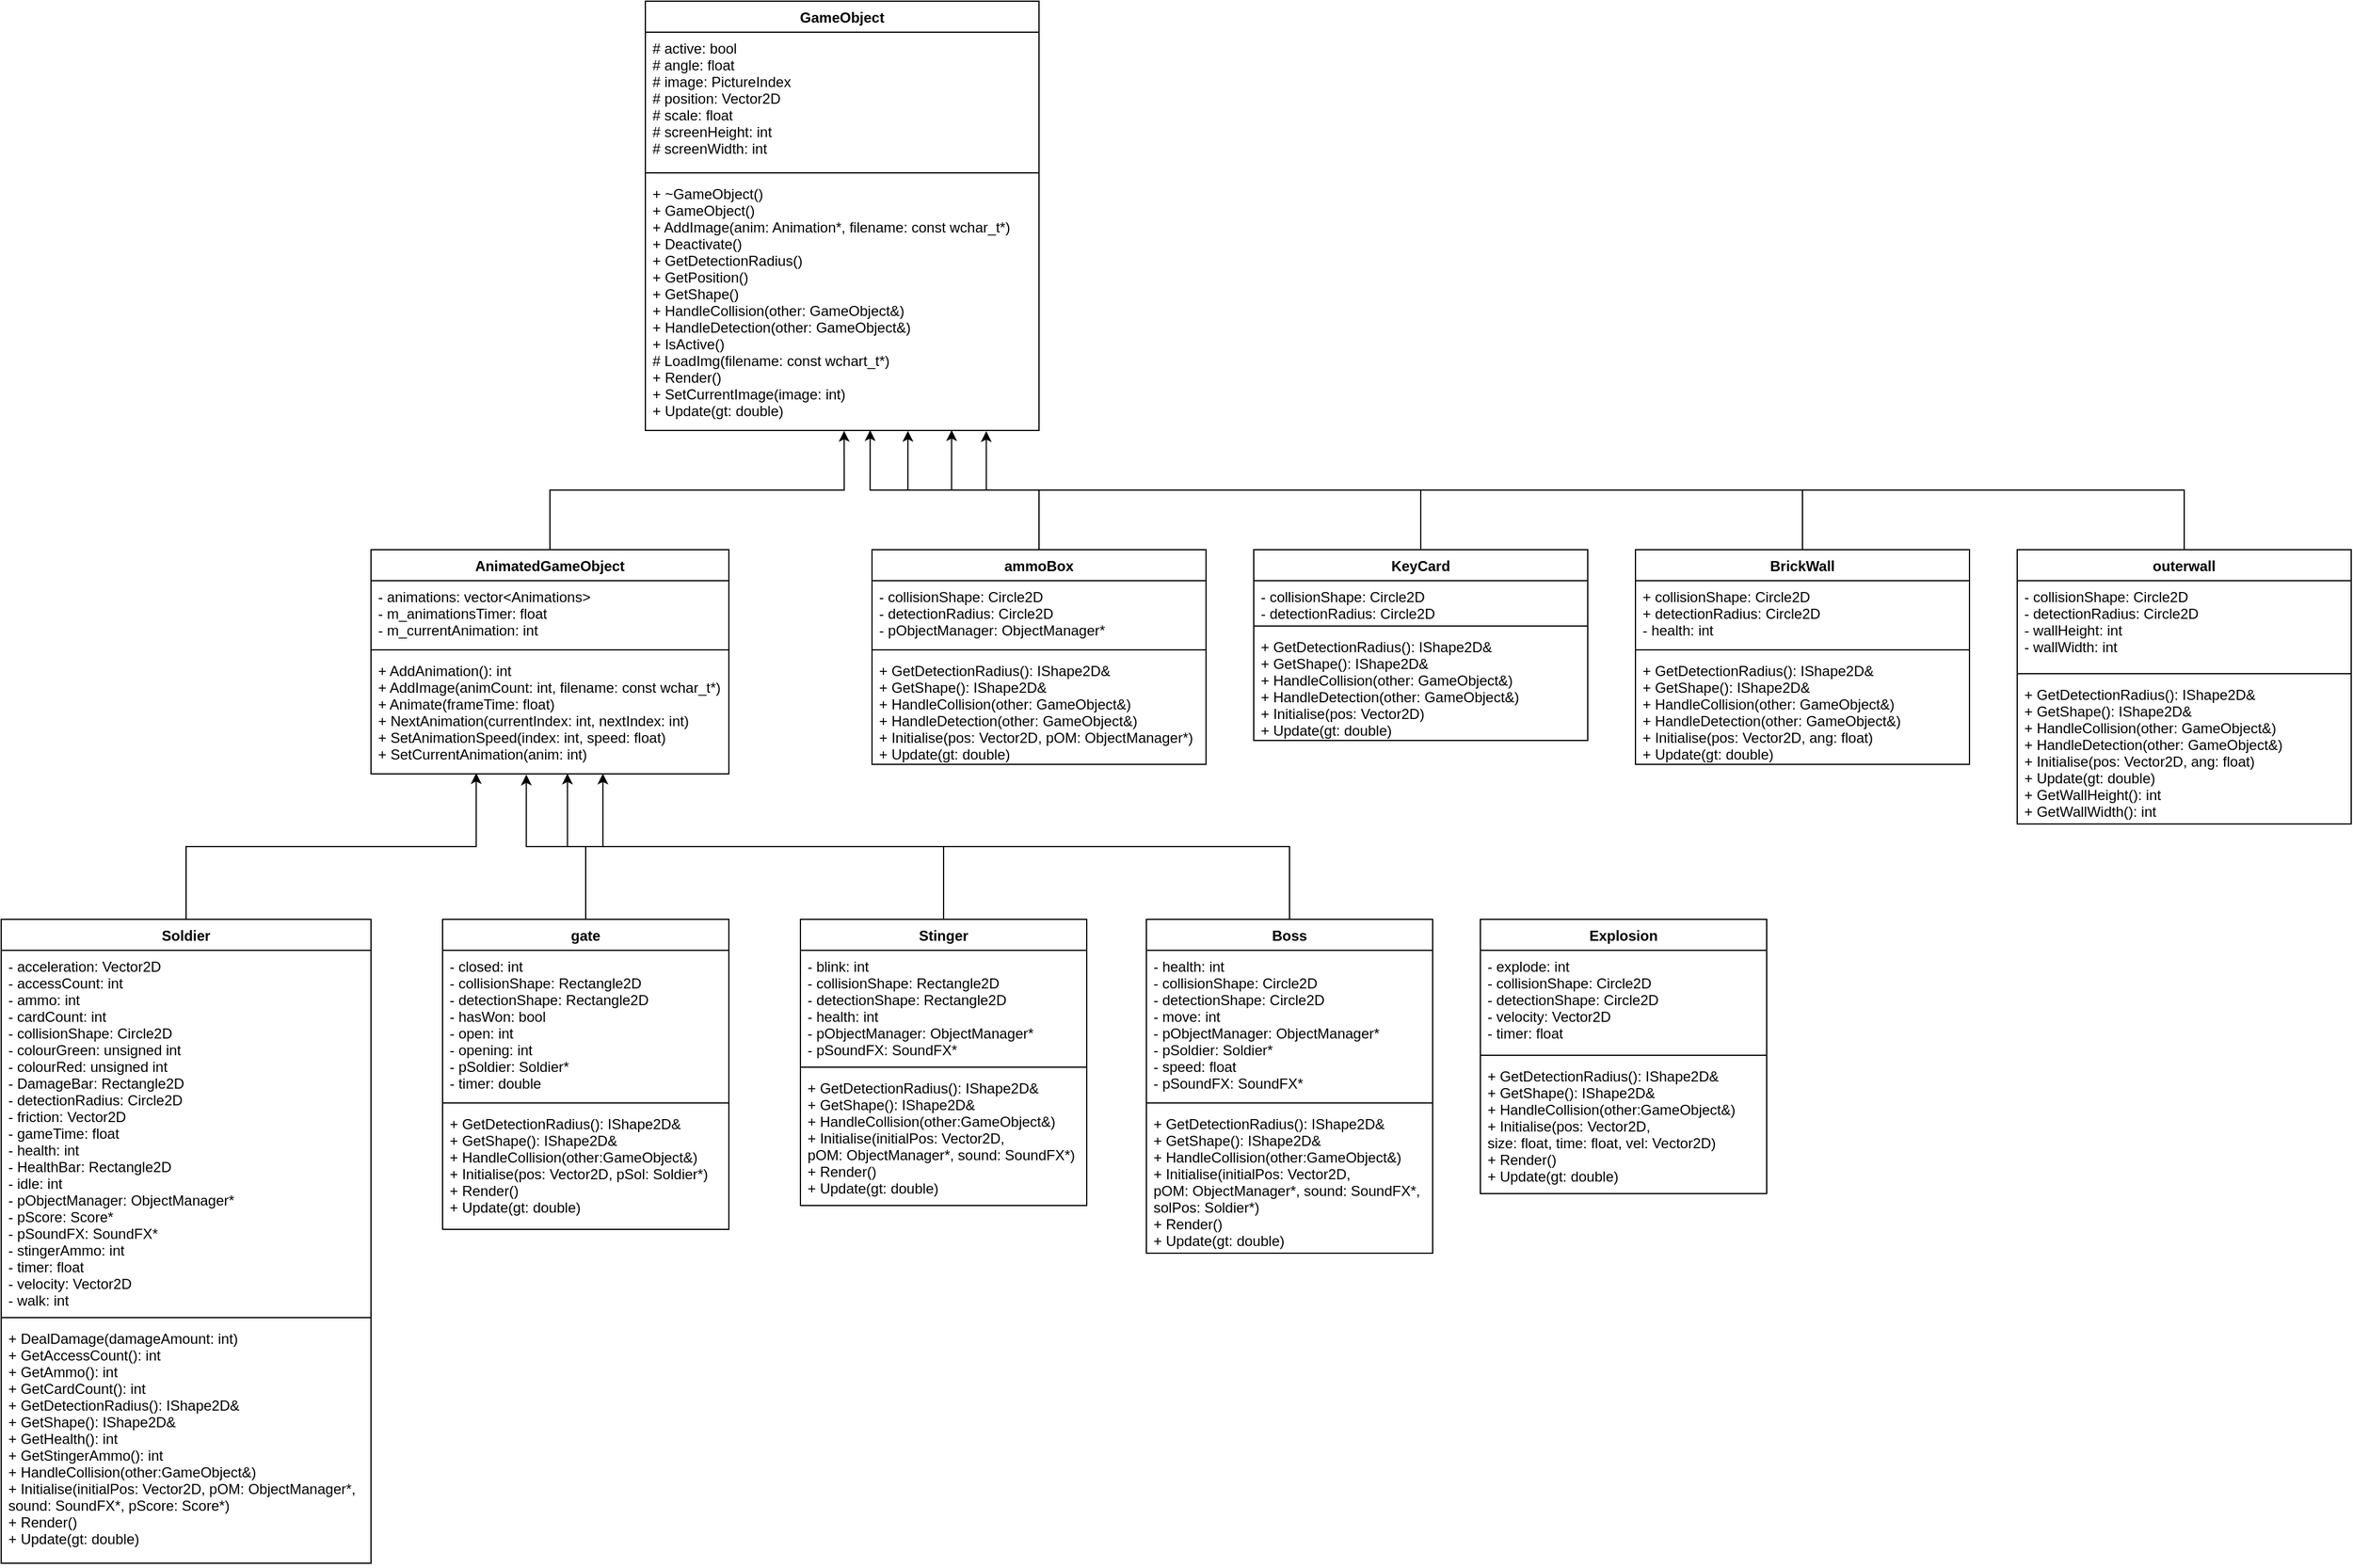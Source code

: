 <mxfile version="18.1.2" type="github">
  <diagram id="C5RBs43oDa-KdzZeNtuy" name="Page-1">
    <mxGraphModel dx="616" dy="785" grid="1" gridSize="10" guides="1" tooltips="1" connect="1" arrows="1" fold="1" page="1" pageScale="1" pageWidth="1654" pageHeight="1169" math="0" shadow="0">
      <root>
        <mxCell id="WIyWlLk6GJQsqaUBKTNV-0" />
        <mxCell id="WIyWlLk6GJQsqaUBKTNV-1" parent="WIyWlLk6GJQsqaUBKTNV-0" />
        <mxCell id="MZ5k-7aTsP1du69uxO8d-0" value="GameObject" style="swimlane;fontStyle=1;align=center;verticalAlign=top;childLayout=stackLayout;horizontal=1;startSize=26;horizontalStack=0;resizeParent=1;resizeParentMax=0;resizeLast=0;collapsible=1;marginBottom=0;" vertex="1" parent="WIyWlLk6GJQsqaUBKTNV-1">
          <mxGeometry x="570" y="20" width="330" height="360" as="geometry" />
        </mxCell>
        <mxCell id="MZ5k-7aTsP1du69uxO8d-1" value="# active: bool&#xa;# angle: float&#xa;# image: PictureIndex&#xa;# position: Vector2D&#xa;# scale: float&#xa;# screenHeight: int&#xa;# screenWidth: int" style="text;strokeColor=none;fillColor=none;align=left;verticalAlign=top;spacingLeft=4;spacingRight=4;overflow=hidden;rotatable=0;points=[[0,0.5],[1,0.5]];portConstraint=eastwest;" vertex="1" parent="MZ5k-7aTsP1du69uxO8d-0">
          <mxGeometry y="26" width="330" height="114" as="geometry" />
        </mxCell>
        <mxCell id="MZ5k-7aTsP1du69uxO8d-2" value="" style="line;strokeWidth=1;fillColor=none;align=left;verticalAlign=middle;spacingTop=-1;spacingLeft=3;spacingRight=3;rotatable=0;labelPosition=right;points=[];portConstraint=eastwest;" vertex="1" parent="MZ5k-7aTsP1du69uxO8d-0">
          <mxGeometry y="140" width="330" height="8" as="geometry" />
        </mxCell>
        <mxCell id="MZ5k-7aTsP1du69uxO8d-3" value="+ ~GameObject()&#xa;+ GameObject()&#xa;+ AddImage(anim: Animation*, filename: const wchar_t*)&#xa;+ Deactivate()&#xa;+ GetDetectionRadius()&#xa;+ GetPosition()&#xa;+ GetShape()&#xa;+ HandleCollision(other: GameObject&amp;)&#xa;+ HandleDetection(other: GameObject&amp;)&#xa;+ IsActive()&#xa;# LoadImg(filename: const wchart_t*)&#xa;+ Render()&#xa;+ SetCurrentImage(image: int)&#xa;+ Update(gt: double)" style="text;strokeColor=none;fillColor=none;align=left;verticalAlign=top;spacingLeft=4;spacingRight=4;overflow=hidden;rotatable=0;points=[[0,0.5],[1,0.5]];portConstraint=eastwest;" vertex="1" parent="MZ5k-7aTsP1du69uxO8d-0">
          <mxGeometry y="148" width="330" height="212" as="geometry" />
        </mxCell>
        <mxCell id="MZ5k-7aTsP1du69uxO8d-103" style="edgeStyle=orthogonalEdgeStyle;rounded=0;orthogonalLoop=1;jettySize=auto;html=1;entryX=0.505;entryY=1.002;entryDx=0;entryDy=0;entryPerimeter=0;" edge="1" parent="WIyWlLk6GJQsqaUBKTNV-1" source="MZ5k-7aTsP1du69uxO8d-16" target="MZ5k-7aTsP1du69uxO8d-3">
          <mxGeometry relative="1" as="geometry" />
        </mxCell>
        <mxCell id="MZ5k-7aTsP1du69uxO8d-16" value="AnimatedGameObject" style="swimlane;fontStyle=1;align=center;verticalAlign=top;childLayout=stackLayout;horizontal=1;startSize=26;horizontalStack=0;resizeParent=1;resizeParentMax=0;resizeLast=0;collapsible=1;marginBottom=0;" vertex="1" parent="WIyWlLk6GJQsqaUBKTNV-1">
          <mxGeometry x="340" y="480" width="300" height="188" as="geometry" />
        </mxCell>
        <mxCell id="MZ5k-7aTsP1du69uxO8d-17" value="- animations: vector&lt;Animations&gt;&#xa;- m_animationsTimer: float&#xa;- m_currentAnimation: int" style="text;strokeColor=none;fillColor=none;align=left;verticalAlign=top;spacingLeft=4;spacingRight=4;overflow=hidden;rotatable=0;points=[[0,0.5],[1,0.5]];portConstraint=eastwest;" vertex="1" parent="MZ5k-7aTsP1du69uxO8d-16">
          <mxGeometry y="26" width="300" height="54" as="geometry" />
        </mxCell>
        <mxCell id="MZ5k-7aTsP1du69uxO8d-18" value="" style="line;strokeWidth=1;fillColor=none;align=left;verticalAlign=middle;spacingTop=-1;spacingLeft=3;spacingRight=3;rotatable=0;labelPosition=right;points=[];portConstraint=eastwest;" vertex="1" parent="MZ5k-7aTsP1du69uxO8d-16">
          <mxGeometry y="80" width="300" height="8" as="geometry" />
        </mxCell>
        <mxCell id="MZ5k-7aTsP1du69uxO8d-19" value="+ AddAnimation(): int&#xa;+ AddImage(animCount: int, filename: const wchar_t*)&#xa;+ Animate(frameTime: float)&#xa;+ NextAnimation(currentIndex: int, nextIndex: int)&#xa;+ SetAnimationSpeed(index: int, speed: float)&#xa;+ SetCurrentAnimation(anim: int)" style="text;strokeColor=none;fillColor=none;align=left;verticalAlign=top;spacingLeft=4;spacingRight=4;overflow=hidden;rotatable=0;points=[[0,0.5],[1,0.5]];portConstraint=eastwest;" vertex="1" parent="MZ5k-7aTsP1du69uxO8d-16">
          <mxGeometry y="88" width="300" height="100" as="geometry" />
        </mxCell>
        <mxCell id="MZ5k-7aTsP1du69uxO8d-104" style="edgeStyle=orthogonalEdgeStyle;rounded=0;orthogonalLoop=1;jettySize=auto;html=1;entryX=0.667;entryY=1.002;entryDx=0;entryDy=0;entryPerimeter=0;" edge="1" parent="WIyWlLk6GJQsqaUBKTNV-1" source="MZ5k-7aTsP1du69uxO8d-32" target="MZ5k-7aTsP1du69uxO8d-3">
          <mxGeometry relative="1" as="geometry" />
        </mxCell>
        <mxCell id="MZ5k-7aTsP1du69uxO8d-32" value="ammoBox" style="swimlane;fontStyle=1;align=center;verticalAlign=top;childLayout=stackLayout;horizontal=1;startSize=26;horizontalStack=0;resizeParent=1;resizeParentMax=0;resizeLast=0;collapsible=1;marginBottom=0;" vertex="1" parent="WIyWlLk6GJQsqaUBKTNV-1">
          <mxGeometry x="760" y="480" width="280" height="180" as="geometry" />
        </mxCell>
        <mxCell id="MZ5k-7aTsP1du69uxO8d-33" value="- collisionShape: Circle2D&#xa;- detectionRadius: Circle2D&#xa;- pObjectManager: ObjectManager*" style="text;strokeColor=none;fillColor=none;align=left;verticalAlign=top;spacingLeft=4;spacingRight=4;overflow=hidden;rotatable=0;points=[[0,0.5],[1,0.5]];portConstraint=eastwest;" vertex="1" parent="MZ5k-7aTsP1du69uxO8d-32">
          <mxGeometry y="26" width="280" height="54" as="geometry" />
        </mxCell>
        <mxCell id="MZ5k-7aTsP1du69uxO8d-34" value="" style="line;strokeWidth=1;fillColor=none;align=left;verticalAlign=middle;spacingTop=-1;spacingLeft=3;spacingRight=3;rotatable=0;labelPosition=right;points=[];portConstraint=eastwest;" vertex="1" parent="MZ5k-7aTsP1du69uxO8d-32">
          <mxGeometry y="80" width="280" height="8" as="geometry" />
        </mxCell>
        <mxCell id="MZ5k-7aTsP1du69uxO8d-35" value="+ GetDetectionRadius(): IShape2D&amp;&#xa;+ GetShape(): IShape2D&amp;&#xa;+ HandleCollision(other: GameObject&amp;)&#xa;+ HandleDetection(other: GameObject&amp;)&#xa;+ Initialise(pos: Vector2D, pOM: ObjectManager*)&#xa;+ Update(gt: double)" style="text;strokeColor=none;fillColor=none;align=left;verticalAlign=top;spacingLeft=4;spacingRight=4;overflow=hidden;rotatable=0;points=[[0,0.5],[1,0.5]];portConstraint=eastwest;" vertex="1" parent="MZ5k-7aTsP1du69uxO8d-32">
          <mxGeometry y="88" width="280" height="92" as="geometry" />
        </mxCell>
        <mxCell id="MZ5k-7aTsP1du69uxO8d-124" style="edgeStyle=orthogonalEdgeStyle;rounded=0;orthogonalLoop=1;jettySize=auto;html=1;entryX=0.294;entryY=0.994;entryDx=0;entryDy=0;entryPerimeter=0;" edge="1" parent="WIyWlLk6GJQsqaUBKTNV-1" source="MZ5k-7aTsP1du69uxO8d-48" target="MZ5k-7aTsP1du69uxO8d-19">
          <mxGeometry relative="1" as="geometry" />
        </mxCell>
        <mxCell id="MZ5k-7aTsP1du69uxO8d-48" value="Soldier" style="swimlane;fontStyle=1;align=center;verticalAlign=top;childLayout=stackLayout;horizontal=1;startSize=26;horizontalStack=0;resizeParent=1;resizeParentMax=0;resizeLast=0;collapsible=1;marginBottom=0;" vertex="1" parent="WIyWlLk6GJQsqaUBKTNV-1">
          <mxGeometry x="30" y="790" width="310" height="540" as="geometry" />
        </mxCell>
        <mxCell id="MZ5k-7aTsP1du69uxO8d-49" value="- acceleration: Vector2D&#xa;- accessCount: int&#xa;- ammo: int&#xa;- cardCount: int&#xa;- collisionShape: Circle2D&#xa;- colourGreen: unsigned int&#xa;- colourRed: unsigned int&#xa;- DamageBar: Rectangle2D&#xa;- detectionRadius: Circle2D&#xa;- friction: Vector2D&#xa;- gameTime: float&#xa;- health: int&#xa;- HealthBar: Rectangle2D&#xa;- idle: int&#xa;- pObjectManager: ObjectManager*&#xa;- pScore: Score*&#xa;- pSoundFX: SoundFX*&#xa;- stingerAmmo: int&#xa;- timer: float&#xa;- velocity: Vector2D&#xa;- walk: int" style="text;strokeColor=none;fillColor=none;align=left;verticalAlign=top;spacingLeft=4;spacingRight=4;overflow=hidden;rotatable=0;points=[[0,0.5],[1,0.5]];portConstraint=eastwest;" vertex="1" parent="MZ5k-7aTsP1du69uxO8d-48">
          <mxGeometry y="26" width="310" height="304" as="geometry" />
        </mxCell>
        <mxCell id="MZ5k-7aTsP1du69uxO8d-50" value="" style="line;strokeWidth=1;fillColor=none;align=left;verticalAlign=middle;spacingTop=-1;spacingLeft=3;spacingRight=3;rotatable=0;labelPosition=right;points=[];portConstraint=eastwest;" vertex="1" parent="MZ5k-7aTsP1du69uxO8d-48">
          <mxGeometry y="330" width="310" height="8" as="geometry" />
        </mxCell>
        <mxCell id="MZ5k-7aTsP1du69uxO8d-51" value="+ DealDamage(damageAmount: int)&#xa;+ GetAccessCount(): int&#xa;+ GetAmmo(): int&#xa;+ GetCardCount(): int&#xa;+ GetDetectionRadius(): IShape2D&amp;&#xa;+ GetShape(): IShape2D&amp;&#xa;+ GetHealth(): int&#xa;+ GetStingerAmmo(): int&#xa;+ HandleCollision(other:GameObject&amp;)&#xa;+ Initialise(initialPos: Vector2D, pOM: ObjectManager*, &#xa;sound: SoundFX*, pScore: Score*)&#xa;+ Render()&#xa;+ Update(gt: double)" style="text;strokeColor=none;fillColor=none;align=left;verticalAlign=top;spacingLeft=4;spacingRight=4;overflow=hidden;rotatable=0;points=[[0,0.5],[1,0.5]];portConstraint=eastwest;" vertex="1" parent="MZ5k-7aTsP1du69uxO8d-48">
          <mxGeometry y="338" width="310" height="202" as="geometry" />
        </mxCell>
        <mxCell id="MZ5k-7aTsP1du69uxO8d-109" style="edgeStyle=orthogonalEdgeStyle;rounded=0;orthogonalLoop=1;jettySize=auto;html=1;entryX=0.571;entryY=0.999;entryDx=0;entryDy=0;entryPerimeter=0;" edge="1" parent="WIyWlLk6GJQsqaUBKTNV-1" source="MZ5k-7aTsP1du69uxO8d-105" target="MZ5k-7aTsP1du69uxO8d-3">
          <mxGeometry relative="1" as="geometry" />
        </mxCell>
        <mxCell id="MZ5k-7aTsP1du69uxO8d-105" value="KeyCard" style="swimlane;fontStyle=1;align=center;verticalAlign=top;childLayout=stackLayout;horizontal=1;startSize=26;horizontalStack=0;resizeParent=1;resizeParentMax=0;resizeLast=0;collapsible=1;marginBottom=0;" vertex="1" parent="WIyWlLk6GJQsqaUBKTNV-1">
          <mxGeometry x="1080" y="480" width="280" height="160" as="geometry" />
        </mxCell>
        <mxCell id="MZ5k-7aTsP1du69uxO8d-106" value="- collisionShape: Circle2D&#xa;- detectionRadius: Circle2D" style="text;strokeColor=none;fillColor=none;align=left;verticalAlign=top;spacingLeft=4;spacingRight=4;overflow=hidden;rotatable=0;points=[[0,0.5],[1,0.5]];portConstraint=eastwest;" vertex="1" parent="MZ5k-7aTsP1du69uxO8d-105">
          <mxGeometry y="26" width="280" height="34" as="geometry" />
        </mxCell>
        <mxCell id="MZ5k-7aTsP1du69uxO8d-107" value="" style="line;strokeWidth=1;fillColor=none;align=left;verticalAlign=middle;spacingTop=-1;spacingLeft=3;spacingRight=3;rotatable=0;labelPosition=right;points=[];portConstraint=eastwest;" vertex="1" parent="MZ5k-7aTsP1du69uxO8d-105">
          <mxGeometry y="60" width="280" height="8" as="geometry" />
        </mxCell>
        <mxCell id="MZ5k-7aTsP1du69uxO8d-108" value="+ GetDetectionRadius(): IShape2D&amp;&#xa;+ GetShape(): IShape2D&amp;&#xa;+ HandleCollision(other: GameObject&amp;)&#xa;+ HandleDetection(other: GameObject&amp;)&#xa;+ Initialise(pos: Vector2D)&#xa;+ Update(gt: double)" style="text;strokeColor=none;fillColor=none;align=left;verticalAlign=top;spacingLeft=4;spacingRight=4;overflow=hidden;rotatable=0;points=[[0,0.5],[1,0.5]];portConstraint=eastwest;" vertex="1" parent="MZ5k-7aTsP1du69uxO8d-105">
          <mxGeometry y="68" width="280" height="92" as="geometry" />
        </mxCell>
        <mxCell id="MZ5k-7aTsP1du69uxO8d-118" style="edgeStyle=orthogonalEdgeStyle;rounded=0;orthogonalLoop=1;jettySize=auto;html=1;entryX=0.778;entryY=0.999;entryDx=0;entryDy=0;entryPerimeter=0;" edge="1" parent="WIyWlLk6GJQsqaUBKTNV-1" source="MZ5k-7aTsP1du69uxO8d-114" target="MZ5k-7aTsP1du69uxO8d-3">
          <mxGeometry relative="1" as="geometry" />
        </mxCell>
        <mxCell id="MZ5k-7aTsP1du69uxO8d-114" value="BrickWall" style="swimlane;fontStyle=1;align=center;verticalAlign=top;childLayout=stackLayout;horizontal=1;startSize=26;horizontalStack=0;resizeParent=1;resizeParentMax=0;resizeLast=0;collapsible=1;marginBottom=0;" vertex="1" parent="WIyWlLk6GJQsqaUBKTNV-1">
          <mxGeometry x="1400" y="480" width="280" height="180" as="geometry" />
        </mxCell>
        <mxCell id="MZ5k-7aTsP1du69uxO8d-115" value="+ collisionShape: Circle2D&#xa;+ detectionRadius: Circle2D&#xa;- health: int" style="text;strokeColor=none;fillColor=none;align=left;verticalAlign=top;spacingLeft=4;spacingRight=4;overflow=hidden;rotatable=0;points=[[0,0.5],[1,0.5]];portConstraint=eastwest;" vertex="1" parent="MZ5k-7aTsP1du69uxO8d-114">
          <mxGeometry y="26" width="280" height="54" as="geometry" />
        </mxCell>
        <mxCell id="MZ5k-7aTsP1du69uxO8d-116" value="" style="line;strokeWidth=1;fillColor=none;align=left;verticalAlign=middle;spacingTop=-1;spacingLeft=3;spacingRight=3;rotatable=0;labelPosition=right;points=[];portConstraint=eastwest;" vertex="1" parent="MZ5k-7aTsP1du69uxO8d-114">
          <mxGeometry y="80" width="280" height="8" as="geometry" />
        </mxCell>
        <mxCell id="MZ5k-7aTsP1du69uxO8d-117" value="+ GetDetectionRadius(): IShape2D&amp;&#xa;+ GetShape(): IShape2D&amp;&#xa;+ HandleCollision(other: GameObject&amp;)&#xa;+ HandleDetection(other: GameObject&amp;)&#xa;+ Initialise(pos: Vector2D, ang: float)&#xa;+ Update(gt: double)" style="text;strokeColor=none;fillColor=none;align=left;verticalAlign=top;spacingLeft=4;spacingRight=4;overflow=hidden;rotatable=0;points=[[0,0.5],[1,0.5]];portConstraint=eastwest;" vertex="1" parent="MZ5k-7aTsP1du69uxO8d-114">
          <mxGeometry y="88" width="280" height="92" as="geometry" />
        </mxCell>
        <mxCell id="MZ5k-7aTsP1du69uxO8d-123" style="edgeStyle=orthogonalEdgeStyle;rounded=0;orthogonalLoop=1;jettySize=auto;html=1;entryX=0.866;entryY=1.003;entryDx=0;entryDy=0;entryPerimeter=0;" edge="1" parent="WIyWlLk6GJQsqaUBKTNV-1" source="MZ5k-7aTsP1du69uxO8d-119" target="MZ5k-7aTsP1du69uxO8d-3">
          <mxGeometry relative="1" as="geometry" />
        </mxCell>
        <mxCell id="MZ5k-7aTsP1du69uxO8d-119" value="outerwall" style="swimlane;fontStyle=1;align=center;verticalAlign=top;childLayout=stackLayout;horizontal=1;startSize=26;horizontalStack=0;resizeParent=1;resizeParentMax=0;resizeLast=0;collapsible=1;marginBottom=0;" vertex="1" parent="WIyWlLk6GJQsqaUBKTNV-1">
          <mxGeometry x="1720" y="480" width="280" height="230" as="geometry" />
        </mxCell>
        <mxCell id="MZ5k-7aTsP1du69uxO8d-120" value="- collisionShape: Circle2D&#xa;- detectionRadius: Circle2D&#xa;- wallHeight: int&#xa;- wallWidth: int" style="text;strokeColor=none;fillColor=none;align=left;verticalAlign=top;spacingLeft=4;spacingRight=4;overflow=hidden;rotatable=0;points=[[0,0.5],[1,0.5]];portConstraint=eastwest;" vertex="1" parent="MZ5k-7aTsP1du69uxO8d-119">
          <mxGeometry y="26" width="280" height="74" as="geometry" />
        </mxCell>
        <mxCell id="MZ5k-7aTsP1du69uxO8d-121" value="" style="line;strokeWidth=1;fillColor=none;align=left;verticalAlign=middle;spacingTop=-1;spacingLeft=3;spacingRight=3;rotatable=0;labelPosition=right;points=[];portConstraint=eastwest;" vertex="1" parent="MZ5k-7aTsP1du69uxO8d-119">
          <mxGeometry y="100" width="280" height="8" as="geometry" />
        </mxCell>
        <mxCell id="MZ5k-7aTsP1du69uxO8d-122" value="+ GetDetectionRadius(): IShape2D&amp;&#xa;+ GetShape(): IShape2D&amp;&#xa;+ HandleCollision(other: GameObject&amp;)&#xa;+ HandleDetection(other: GameObject&amp;)&#xa;+ Initialise(pos: Vector2D, ang: float)&#xa;+ Update(gt: double)&#xa;+ GetWallHeight(): int&#xa;+ GetWallWidth(): int" style="text;strokeColor=none;fillColor=none;align=left;verticalAlign=top;spacingLeft=4;spacingRight=4;overflow=hidden;rotatable=0;points=[[0,0.5],[1,0.5]];portConstraint=eastwest;" vertex="1" parent="MZ5k-7aTsP1du69uxO8d-119">
          <mxGeometry y="108" width="280" height="122" as="geometry" />
        </mxCell>
        <mxCell id="MZ5k-7aTsP1du69uxO8d-129" style="edgeStyle=orthogonalEdgeStyle;rounded=0;orthogonalLoop=1;jettySize=auto;html=1;entryX=0.434;entryY=1.006;entryDx=0;entryDy=0;entryPerimeter=0;" edge="1" parent="WIyWlLk6GJQsqaUBKTNV-1" source="MZ5k-7aTsP1du69uxO8d-125" target="MZ5k-7aTsP1du69uxO8d-19">
          <mxGeometry relative="1" as="geometry" />
        </mxCell>
        <mxCell id="MZ5k-7aTsP1du69uxO8d-125" value="gate" style="swimlane;fontStyle=1;align=center;verticalAlign=top;childLayout=stackLayout;horizontal=1;startSize=26;horizontalStack=0;resizeParent=1;resizeParentMax=0;resizeLast=0;collapsible=1;marginBottom=0;" vertex="1" parent="WIyWlLk6GJQsqaUBKTNV-1">
          <mxGeometry x="400" y="790" width="240" height="260" as="geometry" />
        </mxCell>
        <mxCell id="MZ5k-7aTsP1du69uxO8d-126" value="- closed: int&#xa;- collisionShape: Rectangle2D&#xa;- detectionShape: Rectangle2D&#xa;- hasWon: bool&#xa;- open: int&#xa;- opening: int&#xa;- pSoldier: Soldier*&#xa;- timer: double" style="text;strokeColor=none;fillColor=none;align=left;verticalAlign=top;spacingLeft=4;spacingRight=4;overflow=hidden;rotatable=0;points=[[0,0.5],[1,0.5]];portConstraint=eastwest;" vertex="1" parent="MZ5k-7aTsP1du69uxO8d-125">
          <mxGeometry y="26" width="240" height="124" as="geometry" />
        </mxCell>
        <mxCell id="MZ5k-7aTsP1du69uxO8d-127" value="" style="line;strokeWidth=1;fillColor=none;align=left;verticalAlign=middle;spacingTop=-1;spacingLeft=3;spacingRight=3;rotatable=0;labelPosition=right;points=[];portConstraint=eastwest;" vertex="1" parent="MZ5k-7aTsP1du69uxO8d-125">
          <mxGeometry y="150" width="240" height="8" as="geometry" />
        </mxCell>
        <mxCell id="MZ5k-7aTsP1du69uxO8d-128" value="+ GetDetectionRadius(): IShape2D&amp;&#xa;+ GetShape(): IShape2D&amp;&#xa;+ HandleCollision(other:GameObject&amp;)&#xa;+ Initialise(pos: Vector2D, pSol: Soldier*)&#xa;+ Render()&#xa;+ Update(gt: double)" style="text;strokeColor=none;fillColor=none;align=left;verticalAlign=top;spacingLeft=4;spacingRight=4;overflow=hidden;rotatable=0;points=[[0,0.5],[1,0.5]];portConstraint=eastwest;" vertex="1" parent="MZ5k-7aTsP1du69uxO8d-125">
          <mxGeometry y="158" width="240" height="102" as="geometry" />
        </mxCell>
        <mxCell id="MZ5k-7aTsP1du69uxO8d-135" style="edgeStyle=orthogonalEdgeStyle;rounded=0;orthogonalLoop=1;jettySize=auto;html=1;entryX=0.549;entryY=0.998;entryDx=0;entryDy=0;entryPerimeter=0;" edge="1" parent="WIyWlLk6GJQsqaUBKTNV-1" source="MZ5k-7aTsP1du69uxO8d-131" target="MZ5k-7aTsP1du69uxO8d-19">
          <mxGeometry relative="1" as="geometry" />
        </mxCell>
        <mxCell id="MZ5k-7aTsP1du69uxO8d-131" value="Stinger" style="swimlane;fontStyle=1;align=center;verticalAlign=top;childLayout=stackLayout;horizontal=1;startSize=26;horizontalStack=0;resizeParent=1;resizeParentMax=0;resizeLast=0;collapsible=1;marginBottom=0;" vertex="1" parent="WIyWlLk6GJQsqaUBKTNV-1">
          <mxGeometry x="700" y="790" width="240" height="240" as="geometry" />
        </mxCell>
        <mxCell id="MZ5k-7aTsP1du69uxO8d-132" value="- blink: int&#xa;- collisionShape: Rectangle2D&#xa;- detectionShape: Rectangle2D&#xa;- health: int&#xa;- pObjectManager: ObjectManager*&#xa;- pSoundFX: SoundFX*" style="text;strokeColor=none;fillColor=none;align=left;verticalAlign=top;spacingLeft=4;spacingRight=4;overflow=hidden;rotatable=0;points=[[0,0.5],[1,0.5]];portConstraint=eastwest;" vertex="1" parent="MZ5k-7aTsP1du69uxO8d-131">
          <mxGeometry y="26" width="240" height="94" as="geometry" />
        </mxCell>
        <mxCell id="MZ5k-7aTsP1du69uxO8d-133" value="" style="line;strokeWidth=1;fillColor=none;align=left;verticalAlign=middle;spacingTop=-1;spacingLeft=3;spacingRight=3;rotatable=0;labelPosition=right;points=[];portConstraint=eastwest;" vertex="1" parent="MZ5k-7aTsP1du69uxO8d-131">
          <mxGeometry y="120" width="240" height="8" as="geometry" />
        </mxCell>
        <mxCell id="MZ5k-7aTsP1du69uxO8d-134" value="+ GetDetectionRadius(): IShape2D&amp;&#xa;+ GetShape(): IShape2D&amp;&#xa;+ HandleCollision(other:GameObject&amp;)&#xa;+ Initialise(initialPos: Vector2D, &#xa;pOM: ObjectManager*, sound: SoundFX*)&#xa;+ Render()&#xa;+ Update(gt: double)" style="text;strokeColor=none;fillColor=none;align=left;verticalAlign=top;spacingLeft=4;spacingRight=4;overflow=hidden;rotatable=0;points=[[0,0.5],[1,0.5]];portConstraint=eastwest;" vertex="1" parent="MZ5k-7aTsP1du69uxO8d-131">
          <mxGeometry y="128" width="240" height="112" as="geometry" />
        </mxCell>
        <mxCell id="MZ5k-7aTsP1du69uxO8d-140" style="edgeStyle=orthogonalEdgeStyle;rounded=0;orthogonalLoop=1;jettySize=auto;html=1;entryX=0.648;entryY=0.998;entryDx=0;entryDy=0;entryPerimeter=0;" edge="1" parent="WIyWlLk6GJQsqaUBKTNV-1" source="MZ5k-7aTsP1du69uxO8d-136" target="MZ5k-7aTsP1du69uxO8d-19">
          <mxGeometry relative="1" as="geometry" />
        </mxCell>
        <mxCell id="MZ5k-7aTsP1du69uxO8d-136" value="Boss" style="swimlane;fontStyle=1;align=center;verticalAlign=top;childLayout=stackLayout;horizontal=1;startSize=26;horizontalStack=0;resizeParent=1;resizeParentMax=0;resizeLast=0;collapsible=1;marginBottom=0;" vertex="1" parent="WIyWlLk6GJQsqaUBKTNV-1">
          <mxGeometry x="990" y="790" width="240" height="280" as="geometry" />
        </mxCell>
        <mxCell id="MZ5k-7aTsP1du69uxO8d-137" value="- health: int&#xa;- collisionShape: Circle2D&#xa;- detectionShape: Circle2D&#xa;- move: int&#xa;- pObjectManager: ObjectManager*&#xa;- pSoldier: Soldier*&#xa;- speed: float&#xa;- pSoundFX: SoundFX*" style="text;strokeColor=none;fillColor=none;align=left;verticalAlign=top;spacingLeft=4;spacingRight=4;overflow=hidden;rotatable=0;points=[[0,0.5],[1,0.5]];portConstraint=eastwest;" vertex="1" parent="MZ5k-7aTsP1du69uxO8d-136">
          <mxGeometry y="26" width="240" height="124" as="geometry" />
        </mxCell>
        <mxCell id="MZ5k-7aTsP1du69uxO8d-138" value="" style="line;strokeWidth=1;fillColor=none;align=left;verticalAlign=middle;spacingTop=-1;spacingLeft=3;spacingRight=3;rotatable=0;labelPosition=right;points=[];portConstraint=eastwest;" vertex="1" parent="MZ5k-7aTsP1du69uxO8d-136">
          <mxGeometry y="150" width="240" height="8" as="geometry" />
        </mxCell>
        <mxCell id="MZ5k-7aTsP1du69uxO8d-139" value="+ GetDetectionRadius(): IShape2D&amp;&#xa;+ GetShape(): IShape2D&amp;&#xa;+ HandleCollision(other:GameObject&amp;)&#xa;+ Initialise(initialPos: Vector2D, &#xa;pOM: ObjectManager*, sound: SoundFX*,&#xa;solPos: Soldier*)&#xa;+ Render()&#xa;+ Update(gt: double)" style="text;strokeColor=none;fillColor=none;align=left;verticalAlign=top;spacingLeft=4;spacingRight=4;overflow=hidden;rotatable=0;points=[[0,0.5],[1,0.5]];portConstraint=eastwest;" vertex="1" parent="MZ5k-7aTsP1du69uxO8d-136">
          <mxGeometry y="158" width="240" height="122" as="geometry" />
        </mxCell>
        <mxCell id="MZ5k-7aTsP1du69uxO8d-141" value="Explosion" style="swimlane;fontStyle=1;align=center;verticalAlign=top;childLayout=stackLayout;horizontal=1;startSize=26;horizontalStack=0;resizeParent=1;resizeParentMax=0;resizeLast=0;collapsible=1;marginBottom=0;" vertex="1" parent="WIyWlLk6GJQsqaUBKTNV-1">
          <mxGeometry x="1270" y="790" width="240" height="230" as="geometry" />
        </mxCell>
        <mxCell id="MZ5k-7aTsP1du69uxO8d-142" value="- explode: int&#xa;- collisionShape: Circle2D&#xa;- detectionShape: Circle2D&#xa;- velocity: Vector2D&#xa;- timer: float" style="text;strokeColor=none;fillColor=none;align=left;verticalAlign=top;spacingLeft=4;spacingRight=4;overflow=hidden;rotatable=0;points=[[0,0.5],[1,0.5]];portConstraint=eastwest;" vertex="1" parent="MZ5k-7aTsP1du69uxO8d-141">
          <mxGeometry y="26" width="240" height="84" as="geometry" />
        </mxCell>
        <mxCell id="MZ5k-7aTsP1du69uxO8d-143" value="" style="line;strokeWidth=1;fillColor=none;align=left;verticalAlign=middle;spacingTop=-1;spacingLeft=3;spacingRight=3;rotatable=0;labelPosition=right;points=[];portConstraint=eastwest;" vertex="1" parent="MZ5k-7aTsP1du69uxO8d-141">
          <mxGeometry y="110" width="240" height="8" as="geometry" />
        </mxCell>
        <mxCell id="MZ5k-7aTsP1du69uxO8d-144" value="+ GetDetectionRadius(): IShape2D&amp;&#xa;+ GetShape(): IShape2D&amp;&#xa;+ HandleCollision(other:GameObject&amp;)&#xa;+ Initialise(pos: Vector2D, &#xa;size: float, time: float, vel: Vector2D)&#xa;+ Render()&#xa;+ Update(gt: double)" style="text;strokeColor=none;fillColor=none;align=left;verticalAlign=top;spacingLeft=4;spacingRight=4;overflow=hidden;rotatable=0;points=[[0,0.5],[1,0.5]];portConstraint=eastwest;" vertex="1" parent="MZ5k-7aTsP1du69uxO8d-141">
          <mxGeometry y="118" width="240" height="112" as="geometry" />
        </mxCell>
      </root>
    </mxGraphModel>
  </diagram>
</mxfile>
